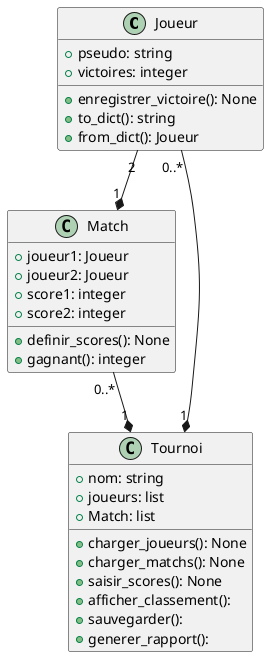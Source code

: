 @startuml
class Joueur{ 
    + pseudo: string
    + victoires: integer    
    + enregistrer_victoire(): None
    + to_dict(): string
    + from_dict(): Joueur
}
class Match{
    + joueur1: Joueur
    + joueur2: Joueur
    + score1: integer
    + score2: integer
    + definir_scores(): None
    + gagnant(): integer
}
class Tournoi{
    + nom: string 
    + joueurs: list
    + Match: list
    + charger_joueurs(): None
    + charger_matchs(): None
    + saisir_scores(): None
    + afficher_classement():
    + sauvegarder(): 
    + generer_rapport():
}
Joueur "0..*" --* "1" Tournoi
Match "0..*" --* "1" Tournoi
Joueur "2" --* "1" Match
@enduml